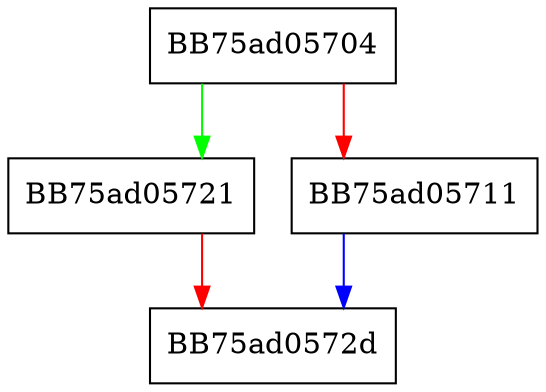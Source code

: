 digraph GetUPXErrorString {
  node [shape="box"];
  graph [splines=ortho];
  BB75ad05704 -> BB75ad05721 [color="green"];
  BB75ad05704 -> BB75ad05711 [color="red"];
  BB75ad05711 -> BB75ad0572d [color="blue"];
  BB75ad05721 -> BB75ad0572d [color="red"];
}